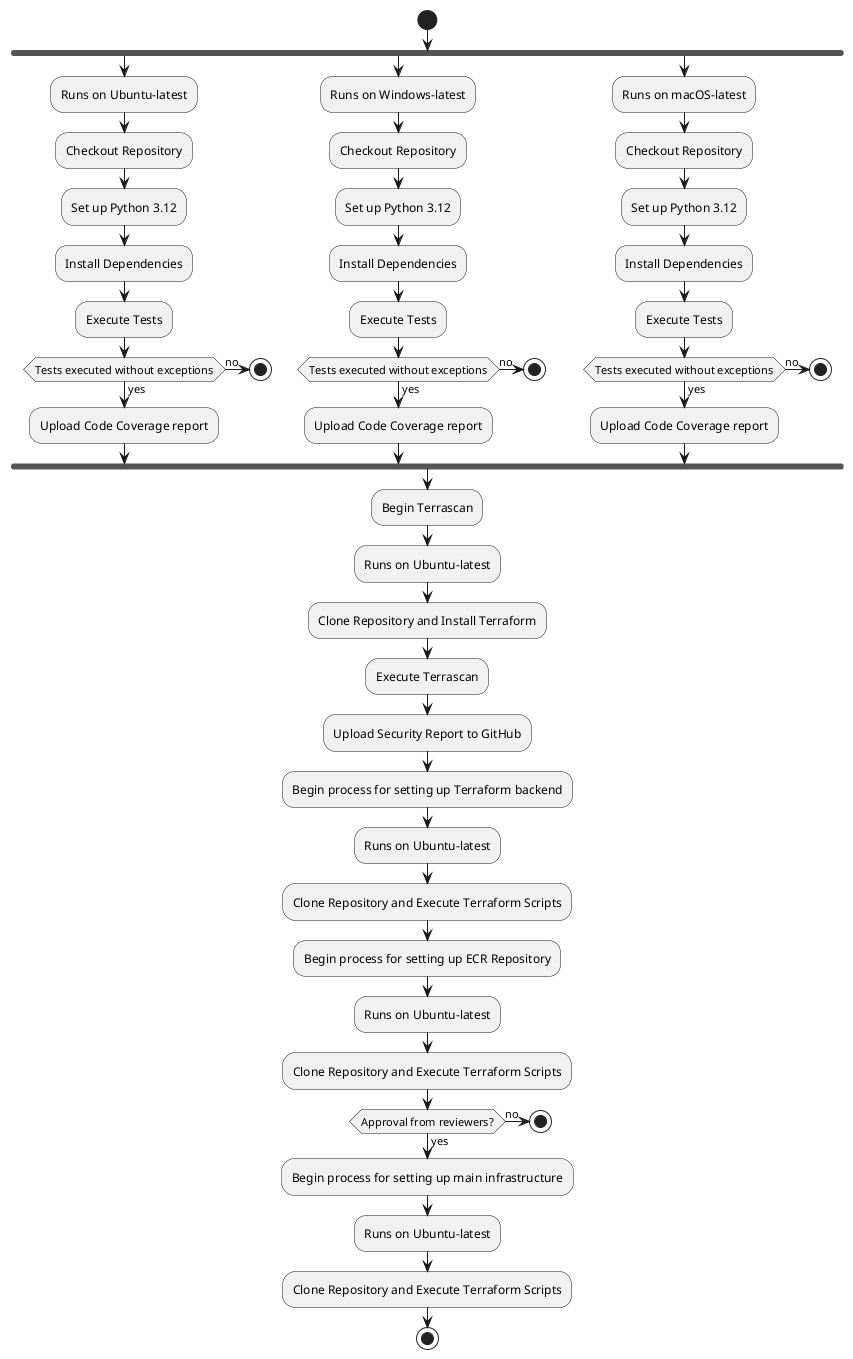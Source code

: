 @startuml
start
fork
:Runs on Ubuntu-latest;
:Checkout Repository;
:Set up Python 3.12;
:Install Dependencies;
:Execute Tests;

if (Tests executed without exceptions) then (yes)
    :Upload Code Coverage report;
else (no)
    stop
endif

fork again
:Runs on Windows-latest;
:Checkout Repository;
:Set up Python 3.12;
:Install Dependencies;
:Execute Tests;

if (Tests executed without exceptions) then (yes)
    :Upload Code Coverage report;
else (no)
    stop
endif

fork again
:Runs on macOS-latest;
:Checkout Repository;
:Set up Python 3.12;
:Install Dependencies;
:Execute Tests;

if (Tests executed without exceptions) then (yes)
    :Upload Code Coverage report;
else (no)
    stop
endif

endfork

:Begin Terrascan;
:Runs on Ubuntu-latest;
:Clone Repository and Install Terraform;
:Execute Terrascan;
:Upload Security Report to GitHub;

:Begin process for setting up Terraform backend;
:Runs on Ubuntu-latest;
:Clone Repository and Execute Terraform Scripts;

:Begin process for setting up ECR Repository;
:Runs on Ubuntu-latest;
:Clone Repository and Execute Terraform Scripts;

if (Approval from reviewers?) then (yes)
    :Begin process for setting up main infrastructure;
    :Runs on Ubuntu-latest;
    :Clone Repository and Execute Terraform Scripts;
    stop
else (no)
    stop

@enduml